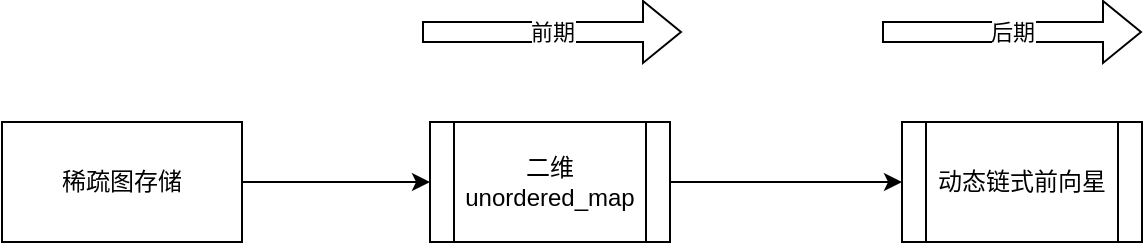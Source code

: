 <mxfile version="26.1.0">
  <diagram name="第 1 页" id="0MZlO9gIySbvlh658l9V">
    <mxGraphModel dx="1514" dy="1092" grid="1" gridSize="10" guides="1" tooltips="1" connect="1" arrows="1" fold="1" page="1" pageScale="1" pageWidth="827" pageHeight="1169" math="0" shadow="0">
      <root>
        <mxCell id="0" />
        <mxCell id="1" parent="0" />
        <mxCell id="McnjEu33bA8nLFLZk6dD-11" style="edgeStyle=orthogonalEdgeStyle;rounded=0;orthogonalLoop=1;jettySize=auto;html=1;" edge="1" parent="1" source="McnjEu33bA8nLFLZk6dD-12" target="McnjEu33bA8nLFLZk6dD-14">
          <mxGeometry relative="1" as="geometry" />
        </mxCell>
        <mxCell id="McnjEu33bA8nLFLZk6dD-12" value="稀疏图存储" style="rounded=0;whiteSpace=wrap;html=1;" vertex="1" parent="1">
          <mxGeometry x="129" y="525" width="120" height="60" as="geometry" />
        </mxCell>
        <mxCell id="McnjEu33bA8nLFLZk6dD-13" style="edgeStyle=orthogonalEdgeStyle;rounded=0;orthogonalLoop=1;jettySize=auto;html=1;entryX=0;entryY=0.5;entryDx=0;entryDy=0;" edge="1" parent="1" source="McnjEu33bA8nLFLZk6dD-14" target="McnjEu33bA8nLFLZk6dD-15">
          <mxGeometry relative="1" as="geometry" />
        </mxCell>
        <mxCell id="McnjEu33bA8nLFLZk6dD-14" value="二维unordered_map" style="shape=process;whiteSpace=wrap;html=1;backgroundOutline=1;" vertex="1" parent="1">
          <mxGeometry x="343" y="525" width="120" height="60" as="geometry" />
        </mxCell>
        <mxCell id="McnjEu33bA8nLFLZk6dD-15" value="动态链式前向星" style="shape=process;whiteSpace=wrap;html=1;backgroundOutline=1;" vertex="1" parent="1">
          <mxGeometry x="579" y="525" width="120" height="60" as="geometry" />
        </mxCell>
        <mxCell id="McnjEu33bA8nLFLZk6dD-16" value="前期" style="shape=flexArrow;endArrow=classic;html=1;rounded=0;" edge="1" parent="1">
          <mxGeometry width="50" height="50" relative="1" as="geometry">
            <mxPoint x="339" y="480" as="sourcePoint" />
            <mxPoint x="469" y="480" as="targetPoint" />
          </mxGeometry>
        </mxCell>
        <mxCell id="McnjEu33bA8nLFLZk6dD-17" value="后期" style="shape=flexArrow;endArrow=classic;html=1;rounded=0;" edge="1" parent="1">
          <mxGeometry width="50" height="50" relative="1" as="geometry">
            <mxPoint x="569" y="480" as="sourcePoint" />
            <mxPoint x="699" y="480" as="targetPoint" />
          </mxGeometry>
        </mxCell>
      </root>
    </mxGraphModel>
  </diagram>
</mxfile>
